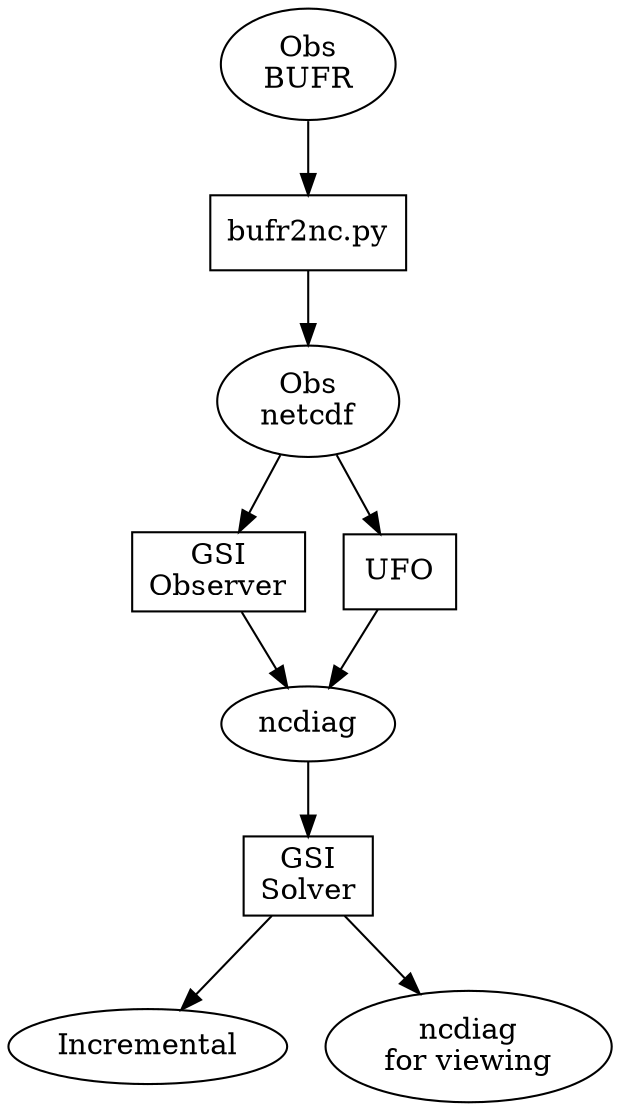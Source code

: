 digraph NcdiagFlow
  {
  obs_bufr [ shape=ellipse, label="Obs\nBUFR" ];
  obs_nc   [ shape=ellipse, label="Obs\nnetcdf" ];
  ncd      [ shape=ellipse, label="ncdiag" ];
  incr     [ shape=ellipse, label="Incremental" ];
  ncd_view [ shape=ellipse, label="ncdiag\nfor viewing" ];
  

  b2nc     [ shape=box, label="bufr2nc.py" ];
  gsi_obs  [ shape=box, label="GSI\nObserver" ];
  gsi_sol  [ shape=box, label="GSI\nSolver" ];
  ufo      [ shape=box, label="UFO" ];

  obs_bufr -> b2nc -> obs_nc -> gsi_obs -> ncd -> gsi_sol -> incr;
  gsi_sol -> ncd_view;

  obs_nc -> ufo -> ncd;
  }
